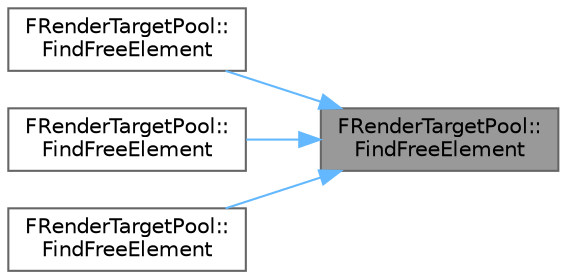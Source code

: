 digraph "FRenderTargetPool::FindFreeElement"
{
 // INTERACTIVE_SVG=YES
 // LATEX_PDF_SIZE
  bgcolor="transparent";
  edge [fontname=Helvetica,fontsize=10,labelfontname=Helvetica,labelfontsize=10];
  node [fontname=Helvetica,fontsize=10,shape=box,height=0.2,width=0.4];
  rankdir="RL";
  Node1 [id="Node000001",label="FRenderTargetPool::\lFindFreeElement",height=0.2,width=0.4,color="gray40", fillcolor="grey60", style="filled", fontcolor="black",tooltip=" "];
  Node1 -> Node2 [id="edge1_Node000001_Node000002",dir="back",color="steelblue1",style="solid",tooltip=" "];
  Node2 [id="Node000002",label="FRenderTargetPool::\lFindFreeElement",height=0.2,width=0.4,color="grey40", fillcolor="white", style="filled",URL="$df/db9/classFRenderTargetPool.html#ac9f458e2b666ab6966535cc0edd93777",tooltip=" "];
  Node1 -> Node3 [id="edge2_Node000001_Node000003",dir="back",color="steelblue1",style="solid",tooltip=" "];
  Node3 [id="Node000003",label="FRenderTargetPool::\lFindFreeElement",height=0.2,width=0.4,color="grey40", fillcolor="white", style="filled",URL="$df/db9/classFRenderTargetPool.html#ab7e9c61851f217b5e78cd7d6ca231f59",tooltip=" "];
  Node1 -> Node4 [id="edge3_Node000001_Node000004",dir="back",color="steelblue1",style="solid",tooltip=" "];
  Node4 [id="Node000004",label="FRenderTargetPool::\lFindFreeElement",height=0.2,width=0.4,color="grey40", fillcolor="white", style="filled",URL="$df/db9/classFRenderTargetPool.html#abfbd8acd578ef8d8934d5b7fd828eb8d",tooltip=" "];
}
